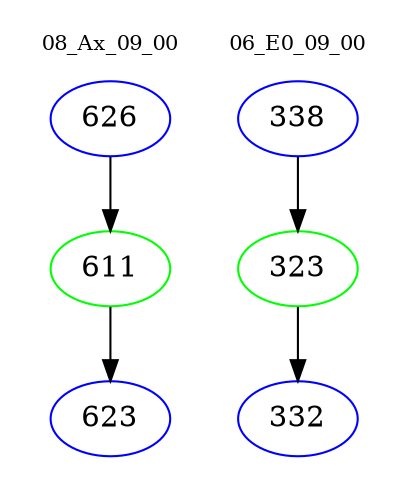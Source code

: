 digraph{
subgraph cluster_0 {
color = white
label = "08_Ax_09_00";
fontsize=10;
T0_626 [label="626", color="blue"]
T0_626 -> T0_611 [color="black"]
T0_611 [label="611", color="green"]
T0_611 -> T0_623 [color="black"]
T0_623 [label="623", color="blue"]
}
subgraph cluster_1 {
color = white
label = "06_E0_09_00";
fontsize=10;
T1_338 [label="338", color="blue"]
T1_338 -> T1_323 [color="black"]
T1_323 [label="323", color="green"]
T1_323 -> T1_332 [color="black"]
T1_332 [label="332", color="blue"]
}
}
